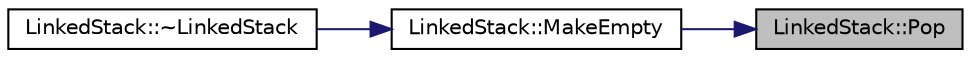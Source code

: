 digraph "LinkedStack::Pop"
{
 // LATEX_PDF_SIZE
  edge [fontname="Helvetica",fontsize="10",labelfontname="Helvetica",labelfontsize="10"];
  node [fontname="Helvetica",fontsize="10",shape=record];
  rankdir="RL";
  Node32 [label="LinkedStack::Pop",height=0.2,width=0.4,color="black", fillcolor="grey75", style="filled", fontcolor="black",tooltip="Remove the top data from the Linked Stack, if Linked Stack is empty throw EmptyLinked Stack Exception..."];
  Node32 -> Node33 [dir="back",color="midnightblue",fontsize="10",style="solid",fontname="Helvetica"];
  Node33 [label="LinkedStack::MakeEmpty",height=0.2,width=0.4,color="black", fillcolor="white", style="filled",URL="$class_linked_stack.html#a4bc0d2e654b9f9c592f34313bf844e84",tooltip="Make Linked Stack empty."];
  Node33 -> Node34 [dir="back",color="midnightblue",fontsize="10",style="solid",fontname="Helvetica"];
  Node34 [label="LinkedStack::~LinkedStack",height=0.2,width=0.4,color="black", fillcolor="white", style="filled",URL="$class_linked_stack.html#a77b98b25c3b67367aa65fb04906b1735",tooltip=" "];
}
